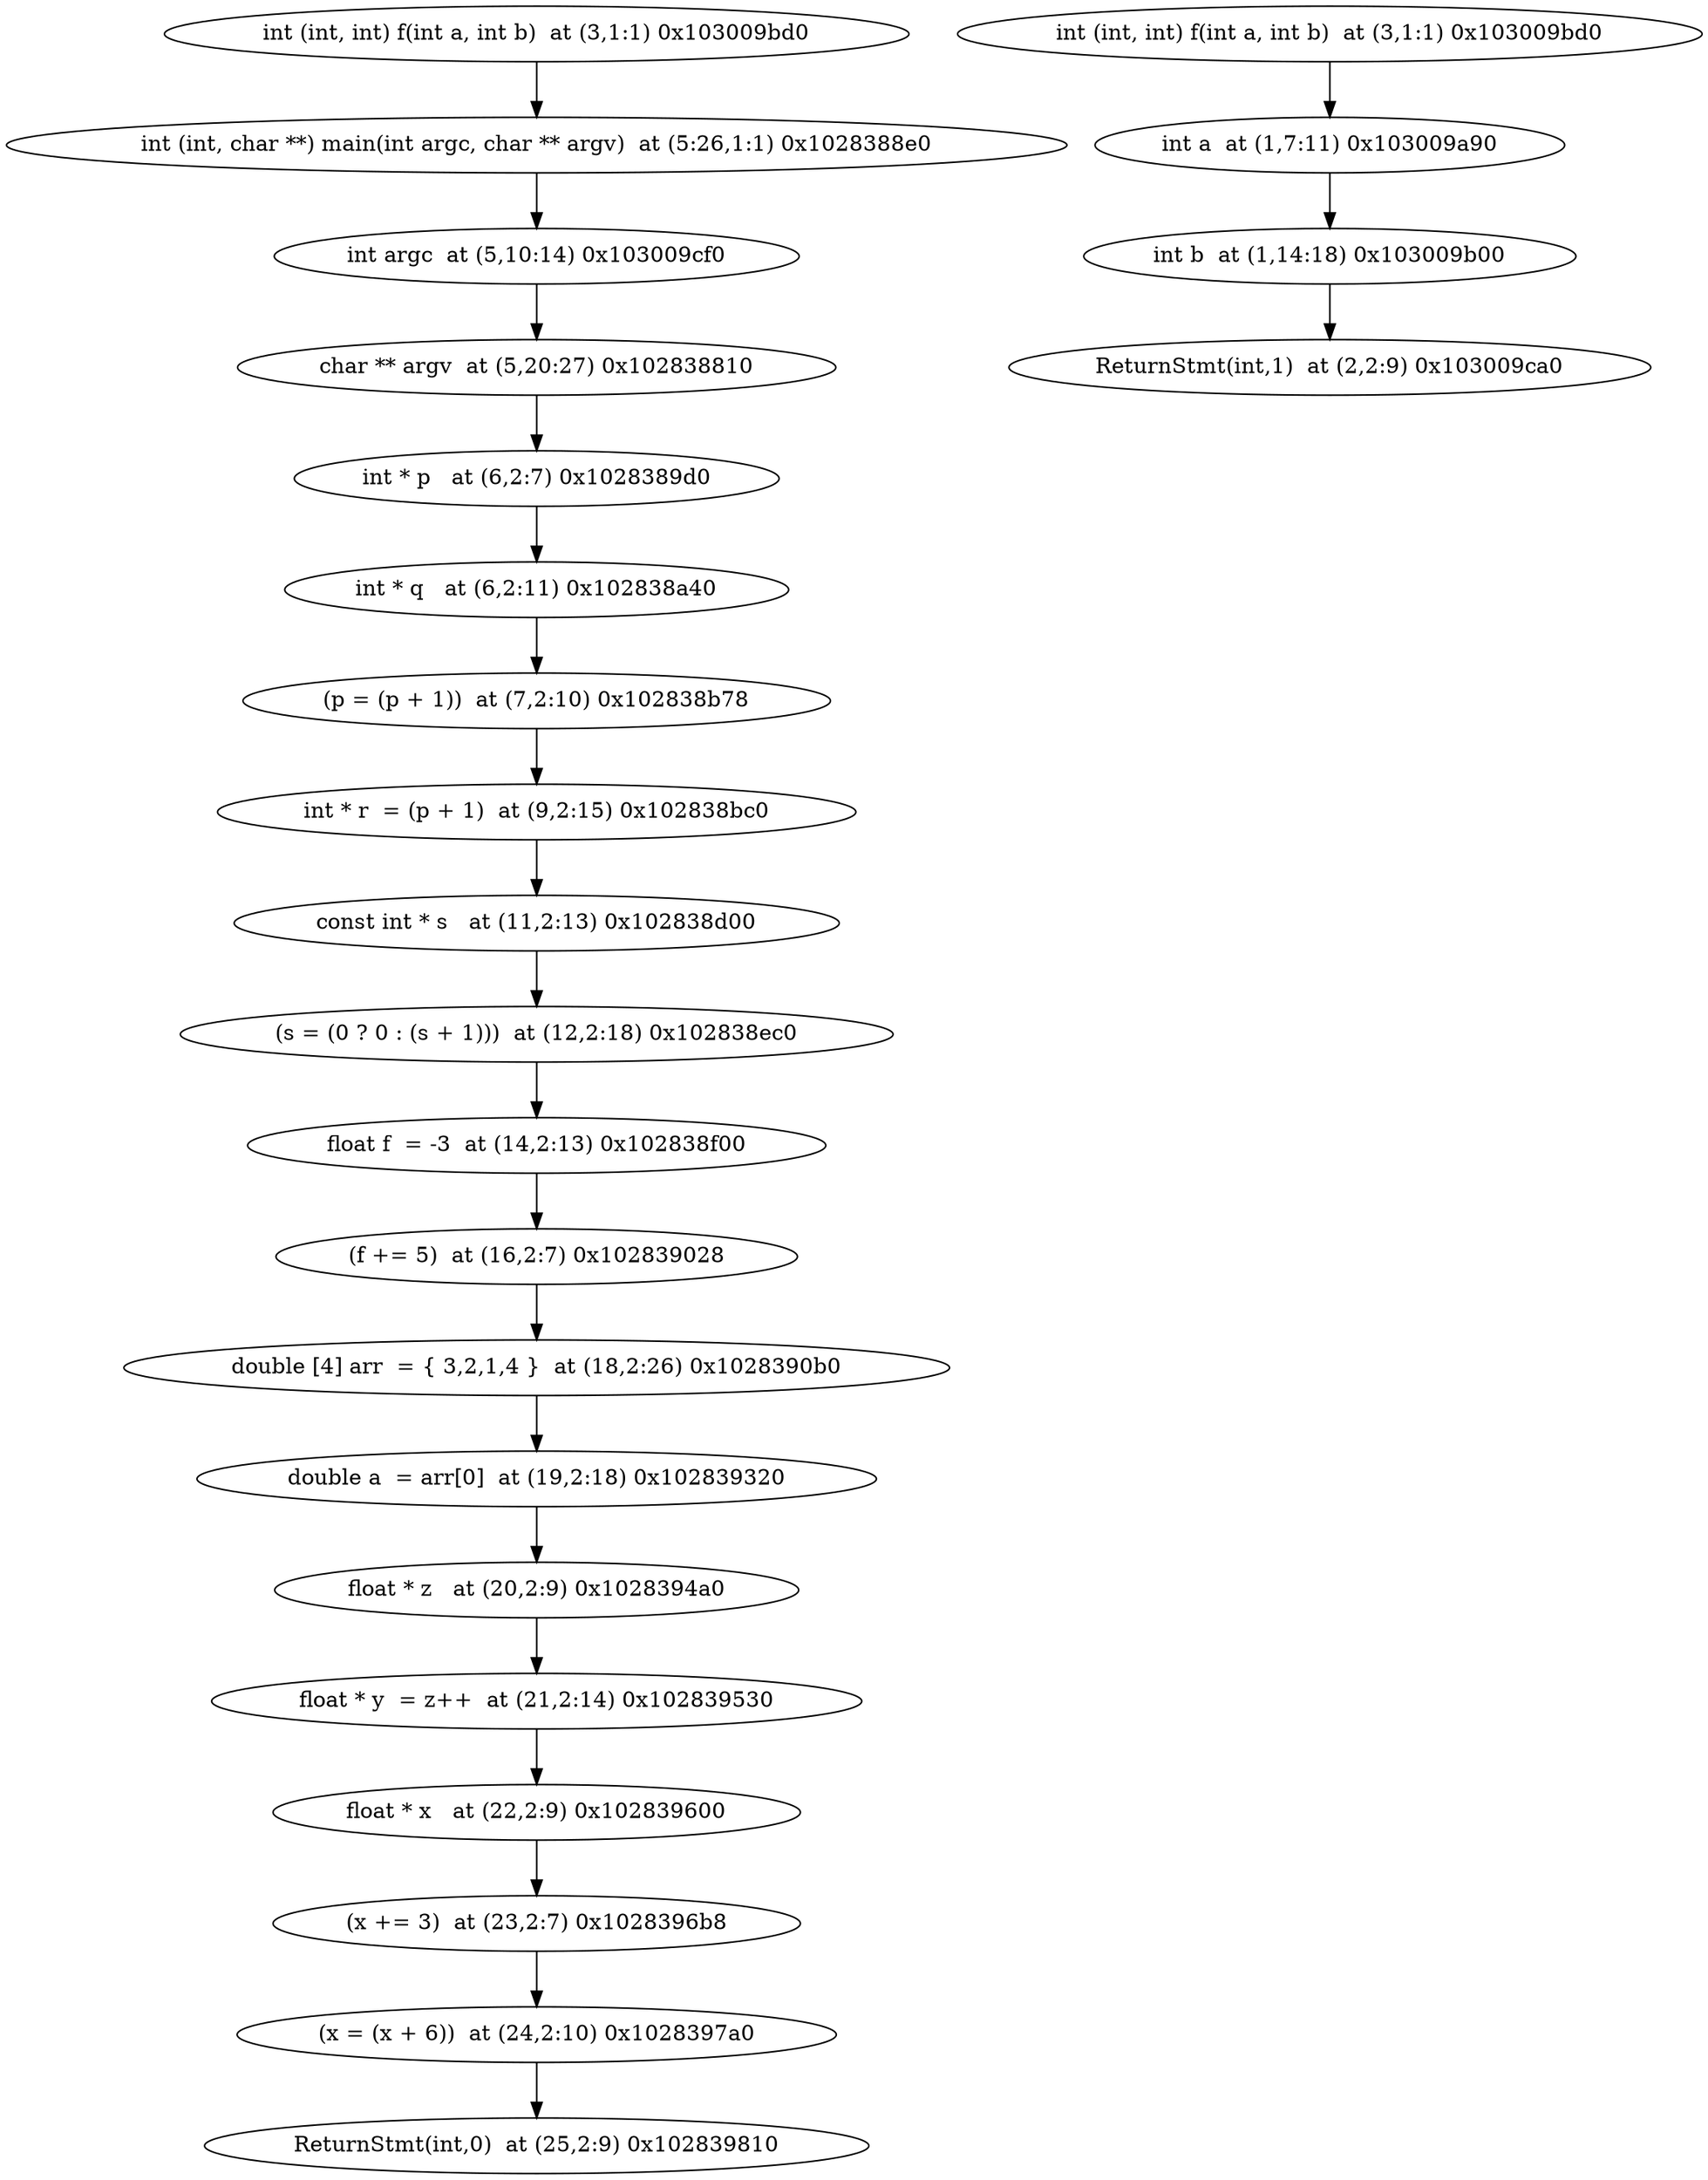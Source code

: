 digraph {
{main0x103009bd0 [label="int (int, int) f(int a, int b)  at (3,1:1) 0x103009bd0"]} -> {main0x1028388e0 [label="int (int, char **) main(int argc, char ** argv)  at (5:26,1:1) 0x1028388e0"]}
{main0x1028388e0 [label="int (int, char **) main(int argc, char ** argv)  at (5:26,1:1) 0x1028388e0"]} -> {main0x103009cf0 [label="int argc  at (5,10:14) 0x103009cf0"]}
{main0x103009cf0 [label="int argc  at (5,10:14) 0x103009cf0"]} -> {main0x102838810 [label="char ** argv  at (5,20:27) 0x102838810"]}
{main0x102838810 [label="char ** argv  at (5,20:27) 0x102838810"]} -> {main0x1028389d0 [label="int * p   at (6,2:7) 0x1028389d0"]}
{main0x1028389d0 [label="int * p   at (6,2:7) 0x1028389d0"]} -> {main0x102838a40 [label="int * q   at (6,2:11) 0x102838a40"]}
{main0x102838a40 [label="int * q   at (6,2:11) 0x102838a40"]} -> {main0x102838b78 [label="(p = (p + 1))  at (7,2:10) 0x102838b78"]}
{main0x102838b78 [label="(p = (p + 1))  at (7,2:10) 0x102838b78"]} -> {main0x102838bc0 [label="int * r  = (p + 1)  at (9,2:15) 0x102838bc0"]}
{main0x102838bc0 [label="int * r  = (p + 1)  at (9,2:15) 0x102838bc0"]} -> {main0x102838d00 [label="const int * s   at (11,2:13) 0x102838d00"]}
{main0x102838d00 [label="const int * s   at (11,2:13) 0x102838d00"]} -> {main0x102838ec0 [label="(s = (0 ? 0 : (s + 1)))  at (12,2:18) 0x102838ec0"]}
{main0x102838ec0 [label="(s = (0 ? 0 : (s + 1)))  at (12,2:18) 0x102838ec0"]} -> {main0x102838f00 [label="float f  = -3  at (14,2:13) 0x102838f00"]}
{main0x102838f00 [label="float f  = -3  at (14,2:13) 0x102838f00"]} -> {main0x102839028 [label="(f += 5)  at (16,2:7) 0x102839028"]}
{main0x102839028 [label="(f += 5)  at (16,2:7) 0x102839028"]} -> {main0x1028390b0 [label="double [4] arr  = { 3,2,1,4 }  at (18,2:26) 0x1028390b0"]}
{main0x1028390b0 [label="double [4] arr  = { 3,2,1,4 }  at (18,2:26) 0x1028390b0"]} -> {main0x102839320 [label="double a  = arr[0]  at (19,2:18) 0x102839320"]}
{main0x102839320 [label="double a  = arr[0]  at (19,2:18) 0x102839320"]} -> {main0x1028394a0 [label="float * z   at (20,2:9) 0x1028394a0"]}
{main0x1028394a0 [label="float * z   at (20,2:9) 0x1028394a0"]} -> {main0x102839530 [label="float * y  = z++  at (21,2:14) 0x102839530"]}
{main0x102839530 [label="float * y  = z++  at (21,2:14) 0x102839530"]} -> {main0x102839600 [label="float * x   at (22,2:9) 0x102839600"]}
{main0x102839600 [label="float * x   at (22,2:9) 0x102839600"]} -> {main0x1028396b8 [label="(x += 3)  at (23,2:7) 0x1028396b8"]}
{main0x1028396b8 [label="(x += 3)  at (23,2:7) 0x1028396b8"]} -> {main0x1028397a0 [label="(x = (x + 6))  at (24,2:10) 0x1028397a0"]}
{main0x1028397a0 [label="(x = (x + 6))  at (24,2:10) 0x1028397a0"]} -> {main0x102839810 [label="ReturnStmt(int,0)  at (25,2:9) 0x102839810"]}
{main0x102839810 [label="ReturnStmt(int,0)  at (25,2:9) 0x102839810"]}
{f0x103009bd0 [label="int (int, int) f(int a, int b)  at (3,1:1) 0x103009bd0"]} -> {f0x103009a90 [label="int a  at (1,7:11) 0x103009a90"]}
{f0x103009a90 [label="int a  at (1,7:11) 0x103009a90"]} -> {f0x103009b00 [label="int b  at (1,14:18) 0x103009b00"]}
{f0x103009b00 [label="int b  at (1,14:18) 0x103009b00"]} -> {f0x103009ca0 [label="ReturnStmt(int,1)  at (2,2:9) 0x103009ca0"]}
{f0x103009ca0 [label="ReturnStmt(int,1)  at (2,2:9) 0x103009ca0"]}
}